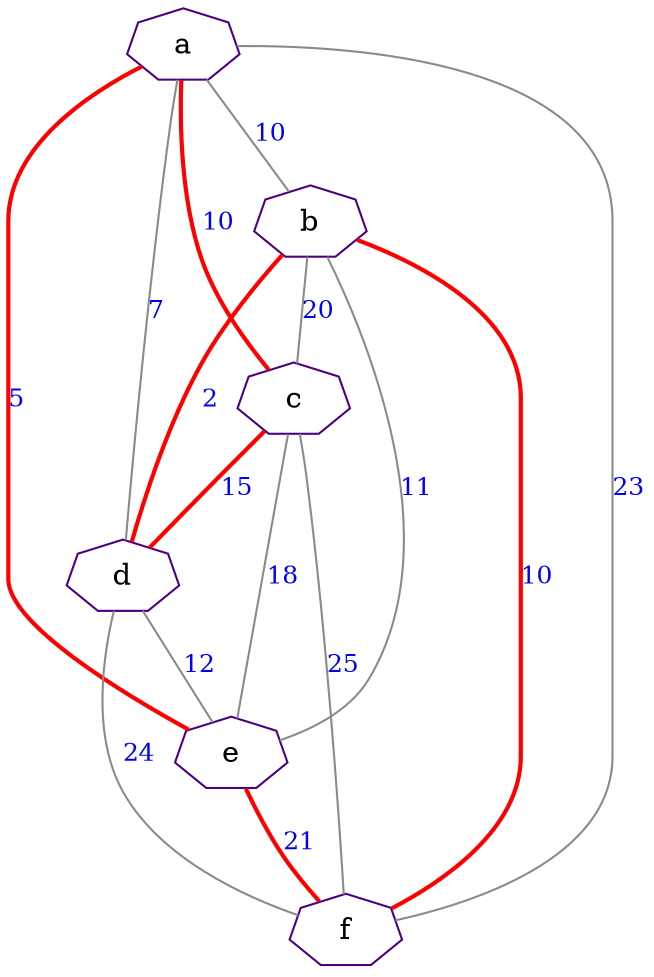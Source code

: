 graph G
{
    edge[color="gray54",fontcolor="blue",fontsize=12, len=3];
    node[color="indigo",fontsize=14, shape="septagon"];

    a -- b [label="10"];
    a -- c [label="10", color=red, penwidth=2.0];
    b -- c [label="20"];
    a -- d [label="7"];
    b -- d [label="2", color=red, penwidth=2.0];
    c -- d [label="15", color=red, penwidth=2.0];
    a -- e [label="5", color=red, penwidth=2.0];
    b -- e [label="11"];
    c -- e [label="18"];
    d -- e [label="12"];
    a -- f [label="23"];
    b -- f [label="10", color=red, penwidth=2.0];
    c -- f [label="25"];
    d -- f [label="24"];
    e -- f [label="21", color=red, penwidth=2.0];
}
